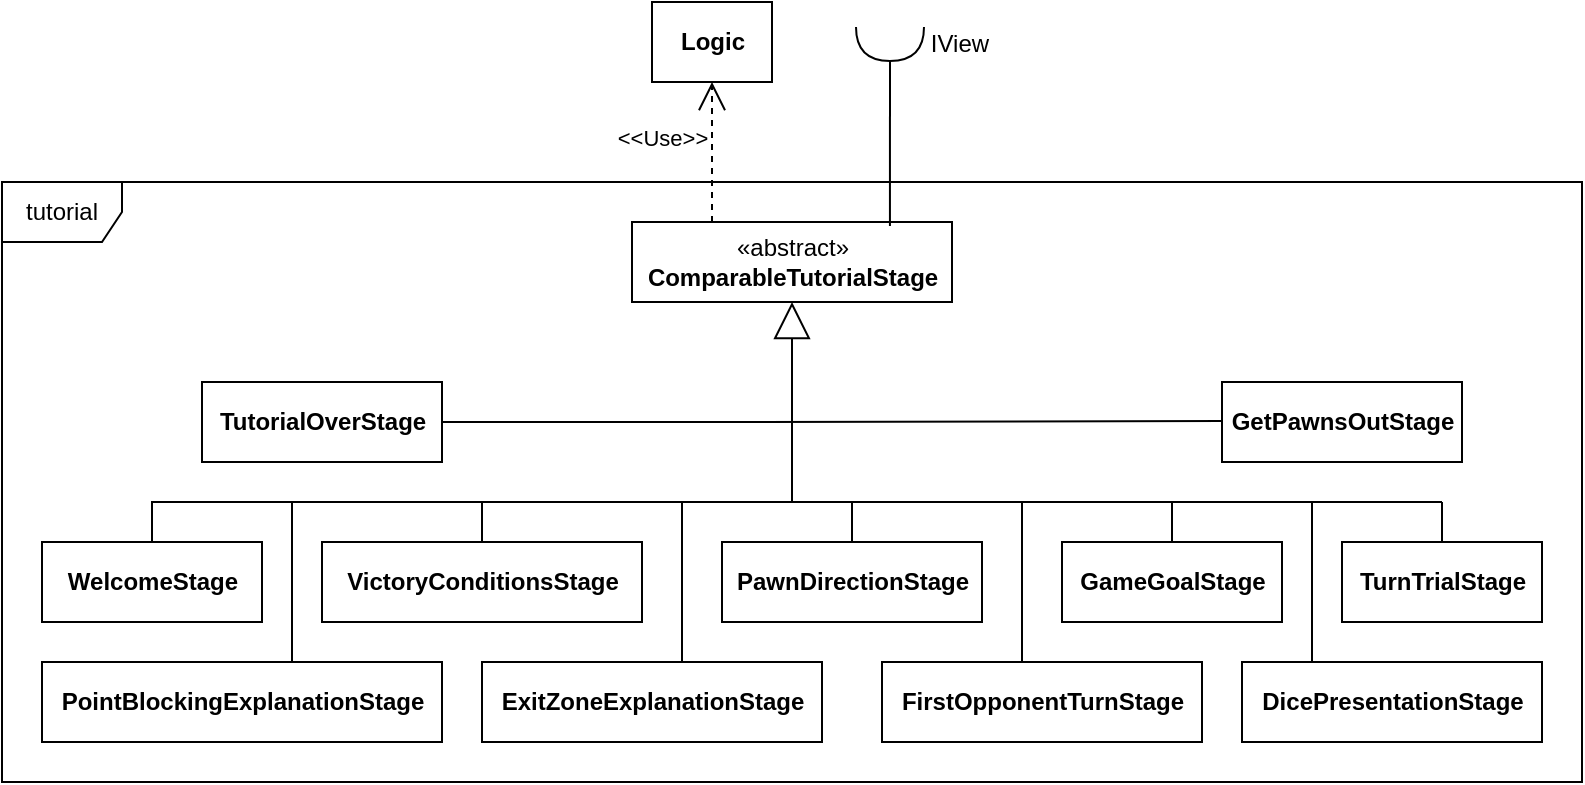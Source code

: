 <mxfile version="20.5.3" type="github">
  <diagram id="sqjAfhwES0Bqq7wNGngI" name="Pagina-1">
    <mxGraphModel dx="1382" dy="764" grid="1" gridSize="10" guides="1" tooltips="1" connect="1" arrows="1" fold="1" page="1" pageScale="1" pageWidth="827" pageHeight="1169" math="0" shadow="0">
      <root>
        <mxCell id="0" />
        <mxCell id="1" parent="0" />
        <mxCell id="g-ClLpLpLdnSDnxStXne-26" value="tutorial" style="shape=umlFrame;whiteSpace=wrap;html=1;" vertex="1" parent="1">
          <mxGeometry x="20" y="160" width="790" height="300" as="geometry" />
        </mxCell>
        <mxCell id="g-ClLpLpLdnSDnxStXne-1" value="«abstract»&lt;br&gt;&lt;b&gt;ComparableTutorialStage&lt;/b&gt;" style="html=1;" vertex="1" parent="1">
          <mxGeometry x="335" y="180" width="160" height="40" as="geometry" />
        </mxCell>
        <mxCell id="g-ClLpLpLdnSDnxStXne-2" value="&lt;b&gt;WelcomeStage&lt;/b&gt;" style="html=1;" vertex="1" parent="1">
          <mxGeometry x="40" y="340" width="110" height="40" as="geometry" />
        </mxCell>
        <mxCell id="g-ClLpLpLdnSDnxStXne-3" value="&lt;b&gt;DicePresentationStage&lt;/b&gt;" style="html=1;" vertex="1" parent="1">
          <mxGeometry x="640" y="400" width="150" height="40" as="geometry" />
        </mxCell>
        <mxCell id="g-ClLpLpLdnSDnxStXne-4" value="&lt;b&gt;ExitZoneExplanationStage&lt;/b&gt;" style="html=1;" vertex="1" parent="1">
          <mxGeometry x="260" y="400" width="170" height="40" as="geometry" />
        </mxCell>
        <mxCell id="g-ClLpLpLdnSDnxStXne-5" value="&lt;b&gt;FirstOpponentTurnStage&lt;/b&gt;" style="html=1;" vertex="1" parent="1">
          <mxGeometry x="460" y="400" width="160" height="40" as="geometry" />
        </mxCell>
        <mxCell id="g-ClLpLpLdnSDnxStXne-6" value="&lt;b&gt;GameGoalStage&lt;/b&gt;" style="html=1;" vertex="1" parent="1">
          <mxGeometry x="550" y="340" width="110" height="40" as="geometry" />
        </mxCell>
        <mxCell id="g-ClLpLpLdnSDnxStXne-7" value="&lt;b&gt;GetPawnsOutStage&lt;/b&gt;" style="html=1;" vertex="1" parent="1">
          <mxGeometry x="630" y="260" width="120" height="40" as="geometry" />
        </mxCell>
        <mxCell id="g-ClLpLpLdnSDnxStXne-8" value="&lt;b&gt;PawnDirectionStage&lt;/b&gt;" style="html=1;" vertex="1" parent="1">
          <mxGeometry x="380" y="340" width="130" height="40" as="geometry" />
        </mxCell>
        <mxCell id="g-ClLpLpLdnSDnxStXne-9" value="&lt;b&gt;PointBlockingExplanationStage&lt;/b&gt;" style="html=1;" vertex="1" parent="1">
          <mxGeometry x="40" y="400" width="200" height="40" as="geometry" />
        </mxCell>
        <mxCell id="g-ClLpLpLdnSDnxStXne-10" value="&lt;b&gt;TurnTrialStage&lt;/b&gt;" style="html=1;" vertex="1" parent="1">
          <mxGeometry x="690" y="340" width="100" height="40" as="geometry" />
        </mxCell>
        <mxCell id="g-ClLpLpLdnSDnxStXne-11" value="&lt;b&gt;TutorialOverStage&lt;/b&gt;" style="html=1;" vertex="1" parent="1">
          <mxGeometry x="120" y="260" width="120" height="40" as="geometry" />
        </mxCell>
        <mxCell id="g-ClLpLpLdnSDnxStXne-12" value="&lt;b&gt;VictoryConditionsStage&lt;/b&gt;" style="html=1;" vertex="1" parent="1">
          <mxGeometry x="180" y="340" width="160" height="40" as="geometry" />
        </mxCell>
        <mxCell id="g-ClLpLpLdnSDnxStXne-15" value="" style="endArrow=block;endSize=16;endFill=0;html=1;rounded=0;entryX=0.5;entryY=1;entryDx=0;entryDy=0;startSize=6;sourcePerimeterSpacing=0;" edge="1" parent="1" target="g-ClLpLpLdnSDnxStXne-1">
          <mxGeometry width="160" relative="1" as="geometry">
            <mxPoint x="140" y="320" as="sourcePoint" />
            <mxPoint x="510" y="300" as="targetPoint" />
            <Array as="points">
              <mxPoint x="415" y="320" />
            </Array>
          </mxGeometry>
        </mxCell>
        <mxCell id="g-ClLpLpLdnSDnxStXne-16" value="" style="endArrow=none;html=1;rounded=0;startSize=6;sourcePerimeterSpacing=0;" edge="1" parent="1">
          <mxGeometry width="50" height="50" relative="1" as="geometry">
            <mxPoint x="165" y="320" as="sourcePoint" />
            <mxPoint x="190" y="320" as="targetPoint" />
          </mxGeometry>
        </mxCell>
        <mxCell id="g-ClLpLpLdnSDnxStXne-17" value="" style="endArrow=none;html=1;rounded=0;startSize=6;sourcePerimeterSpacing=0;" edge="1" parent="1">
          <mxGeometry width="50" height="50" relative="1" as="geometry">
            <mxPoint x="165" y="400" as="sourcePoint" />
            <mxPoint x="165" y="320" as="targetPoint" />
          </mxGeometry>
        </mxCell>
        <mxCell id="g-ClLpLpLdnSDnxStXne-18" value="" style="endArrow=none;html=1;rounded=0;startSize=6;sourcePerimeterSpacing=0;" edge="1" parent="1" source="g-ClLpLpLdnSDnxStXne-2">
          <mxGeometry width="50" height="50" relative="1" as="geometry">
            <mxPoint x="40" y="220" as="sourcePoint" />
            <mxPoint x="170" y="320" as="targetPoint" />
            <Array as="points">
              <mxPoint x="95" y="320" />
            </Array>
          </mxGeometry>
        </mxCell>
        <mxCell id="g-ClLpLpLdnSDnxStXne-19" value="" style="endArrow=none;html=1;rounded=0;startSize=6;sourcePerimeterSpacing=0;exitX=1;exitY=0.5;exitDx=0;exitDy=0;" edge="1" parent="1" source="g-ClLpLpLdnSDnxStXne-11">
          <mxGeometry width="50" height="50" relative="1" as="geometry">
            <mxPoint x="270" y="300" as="sourcePoint" />
            <mxPoint x="400" y="280" as="targetPoint" />
          </mxGeometry>
        </mxCell>
        <mxCell id="g-ClLpLpLdnSDnxStXne-20" value="" style="endArrow=none;html=1;rounded=0;startSize=6;sourcePerimeterSpacing=0;" edge="1" parent="1">
          <mxGeometry width="50" height="50" relative="1" as="geometry">
            <mxPoint x="380" y="280" as="sourcePoint" />
            <mxPoint x="630" y="279.5" as="targetPoint" />
          </mxGeometry>
        </mxCell>
        <mxCell id="g-ClLpLpLdnSDnxStXne-21" value="" style="endArrow=none;html=1;rounded=0;startSize=6;sourcePerimeterSpacing=0;" edge="1" parent="1">
          <mxGeometry width="50" height="50" relative="1" as="geometry">
            <mxPoint x="360" y="320" as="sourcePoint" />
            <mxPoint x="740" y="320" as="targetPoint" />
          </mxGeometry>
        </mxCell>
        <mxCell id="g-ClLpLpLdnSDnxStXne-22" value="" style="endArrow=none;html=1;rounded=0;startSize=6;sourcePerimeterSpacing=0;" edge="1" parent="1" target="g-ClLpLpLdnSDnxStXne-10">
          <mxGeometry width="50" height="50" relative="1" as="geometry">
            <mxPoint x="740" y="320" as="sourcePoint" />
            <mxPoint x="890" y="220" as="targetPoint" />
          </mxGeometry>
        </mxCell>
        <mxCell id="g-ClLpLpLdnSDnxStXne-23" value="" style="endArrow=none;html=1;rounded=0;startSize=6;sourcePerimeterSpacing=0;" edge="1" parent="1">
          <mxGeometry width="50" height="50" relative="1" as="geometry">
            <mxPoint x="360" y="400" as="sourcePoint" />
            <mxPoint x="360" y="320" as="targetPoint" />
          </mxGeometry>
        </mxCell>
        <mxCell id="g-ClLpLpLdnSDnxStXne-24" value="" style="endArrow=none;html=1;rounded=0;startSize=6;sourcePerimeterSpacing=0;" edge="1" parent="1">
          <mxGeometry width="50" height="50" relative="1" as="geometry">
            <mxPoint x="530" y="400" as="sourcePoint" />
            <mxPoint x="530" y="320" as="targetPoint" />
          </mxGeometry>
        </mxCell>
        <mxCell id="g-ClLpLpLdnSDnxStXne-25" value="" style="endArrow=none;html=1;rounded=0;startSize=6;sourcePerimeterSpacing=0;" edge="1" parent="1">
          <mxGeometry width="50" height="50" relative="1" as="geometry">
            <mxPoint x="675" y="400" as="sourcePoint" />
            <mxPoint x="675" y="320" as="targetPoint" />
          </mxGeometry>
        </mxCell>
        <mxCell id="g-ClLpLpLdnSDnxStXne-29" value="" style="endArrow=none;html=1;rounded=0;strokeColor=default;strokeWidth=1;startSize=6;sourcePerimeterSpacing=0;jumpStyle=none;jumpSize=4;exitX=0.5;exitY=0;exitDx=0;exitDy=0;" edge="1" parent="1" source="g-ClLpLpLdnSDnxStXne-12">
          <mxGeometry width="50" height="50" relative="1" as="geometry">
            <mxPoint x="260" y="560" as="sourcePoint" />
            <mxPoint x="260" y="320" as="targetPoint" />
          </mxGeometry>
        </mxCell>
        <mxCell id="g-ClLpLpLdnSDnxStXne-31" value="" style="endArrow=none;html=1;rounded=0;strokeColor=default;strokeWidth=1;startSize=6;sourcePerimeterSpacing=0;jumpStyle=none;jumpSize=4;" edge="1" parent="1" source="g-ClLpLpLdnSDnxStXne-8">
          <mxGeometry width="50" height="50" relative="1" as="geometry">
            <mxPoint x="280" y="360" as="sourcePoint" />
            <mxPoint x="445" y="320" as="targetPoint" />
          </mxGeometry>
        </mxCell>
        <mxCell id="g-ClLpLpLdnSDnxStXne-32" value="" style="endArrow=none;html=1;rounded=0;strokeColor=default;strokeWidth=1;startSize=6;sourcePerimeterSpacing=0;jumpStyle=none;jumpSize=4;exitX=0.5;exitY=0;exitDx=0;exitDy=0;" edge="1" parent="1" source="g-ClLpLpLdnSDnxStXne-6">
          <mxGeometry width="50" height="50" relative="1" as="geometry">
            <mxPoint x="290" y="370" as="sourcePoint" />
            <mxPoint x="605" y="320" as="targetPoint" />
          </mxGeometry>
        </mxCell>
        <mxCell id="g-ClLpLpLdnSDnxStXne-33" value="&lt;b&gt;Logic&lt;/b&gt;" style="html=1;" vertex="1" parent="1">
          <mxGeometry x="345" y="70" width="60" height="40" as="geometry" />
        </mxCell>
        <mxCell id="g-ClLpLpLdnSDnxStXne-34" value="" style="shape=requiredInterface;html=1;verticalLabelPosition=bottom;sketch=0;rotation=90;aspect=fixed;" vertex="1" parent="1">
          <mxGeometry x="455.5" y="74" width="17" height="34" as="geometry" />
        </mxCell>
        <mxCell id="g-ClLpLpLdnSDnxStXne-35" value="IView" style="text;html=1;strokeColor=none;fillColor=none;align=center;verticalAlign=middle;whiteSpace=wrap;rounded=0;" vertex="1" parent="1">
          <mxGeometry x="479" y="76" width="40" height="30" as="geometry" />
        </mxCell>
        <mxCell id="g-ClLpLpLdnSDnxStXne-37" value="&amp;lt;&amp;lt;Use&amp;gt;&amp;gt;" style="endArrow=open;endSize=12;dashed=1;html=1;rounded=0;strokeColor=default;strokeWidth=1;sourcePerimeterSpacing=0;jumpStyle=none;jumpSize=4;entryX=0.5;entryY=1;entryDx=0;entryDy=0;exitX=0.25;exitY=0;exitDx=0;exitDy=0;" edge="1" parent="1" source="g-ClLpLpLdnSDnxStXne-1" target="g-ClLpLpLdnSDnxStXne-33">
          <mxGeometry x="0.2" y="25" width="160" relative="1" as="geometry">
            <mxPoint x="240" y="140" as="sourcePoint" />
            <mxPoint x="400" y="140" as="targetPoint" />
            <mxPoint as="offset" />
          </mxGeometry>
        </mxCell>
        <mxCell id="g-ClLpLpLdnSDnxStXne-38" value="" style="endArrow=none;html=1;rounded=0;strokeColor=default;strokeWidth=1;startSize=6;sourcePerimeterSpacing=0;jumpStyle=none;jumpSize=4;entryX=1;entryY=0.5;entryDx=0;entryDy=0;entryPerimeter=0;exitX=0.806;exitY=0.05;exitDx=0;exitDy=0;exitPerimeter=0;" edge="1" parent="1" source="g-ClLpLpLdnSDnxStXne-1" target="g-ClLpLpLdnSDnxStXne-34">
          <mxGeometry width="50" height="50" relative="1" as="geometry">
            <mxPoint x="600" y="100" as="sourcePoint" />
            <mxPoint x="650" y="50" as="targetPoint" />
          </mxGeometry>
        </mxCell>
      </root>
    </mxGraphModel>
  </diagram>
</mxfile>
